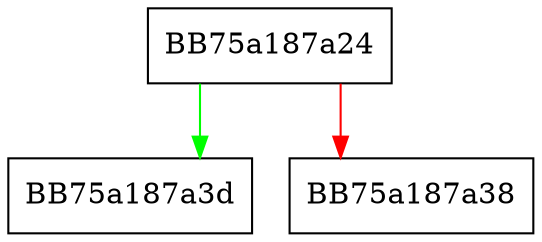 digraph _Check_grow_by_1 {
  node [shape="box"];
  graph [splines=ortho];
  BB75a187a24 -> BB75a187a3d [color="green"];
  BB75a187a24 -> BB75a187a38 [color="red"];
}